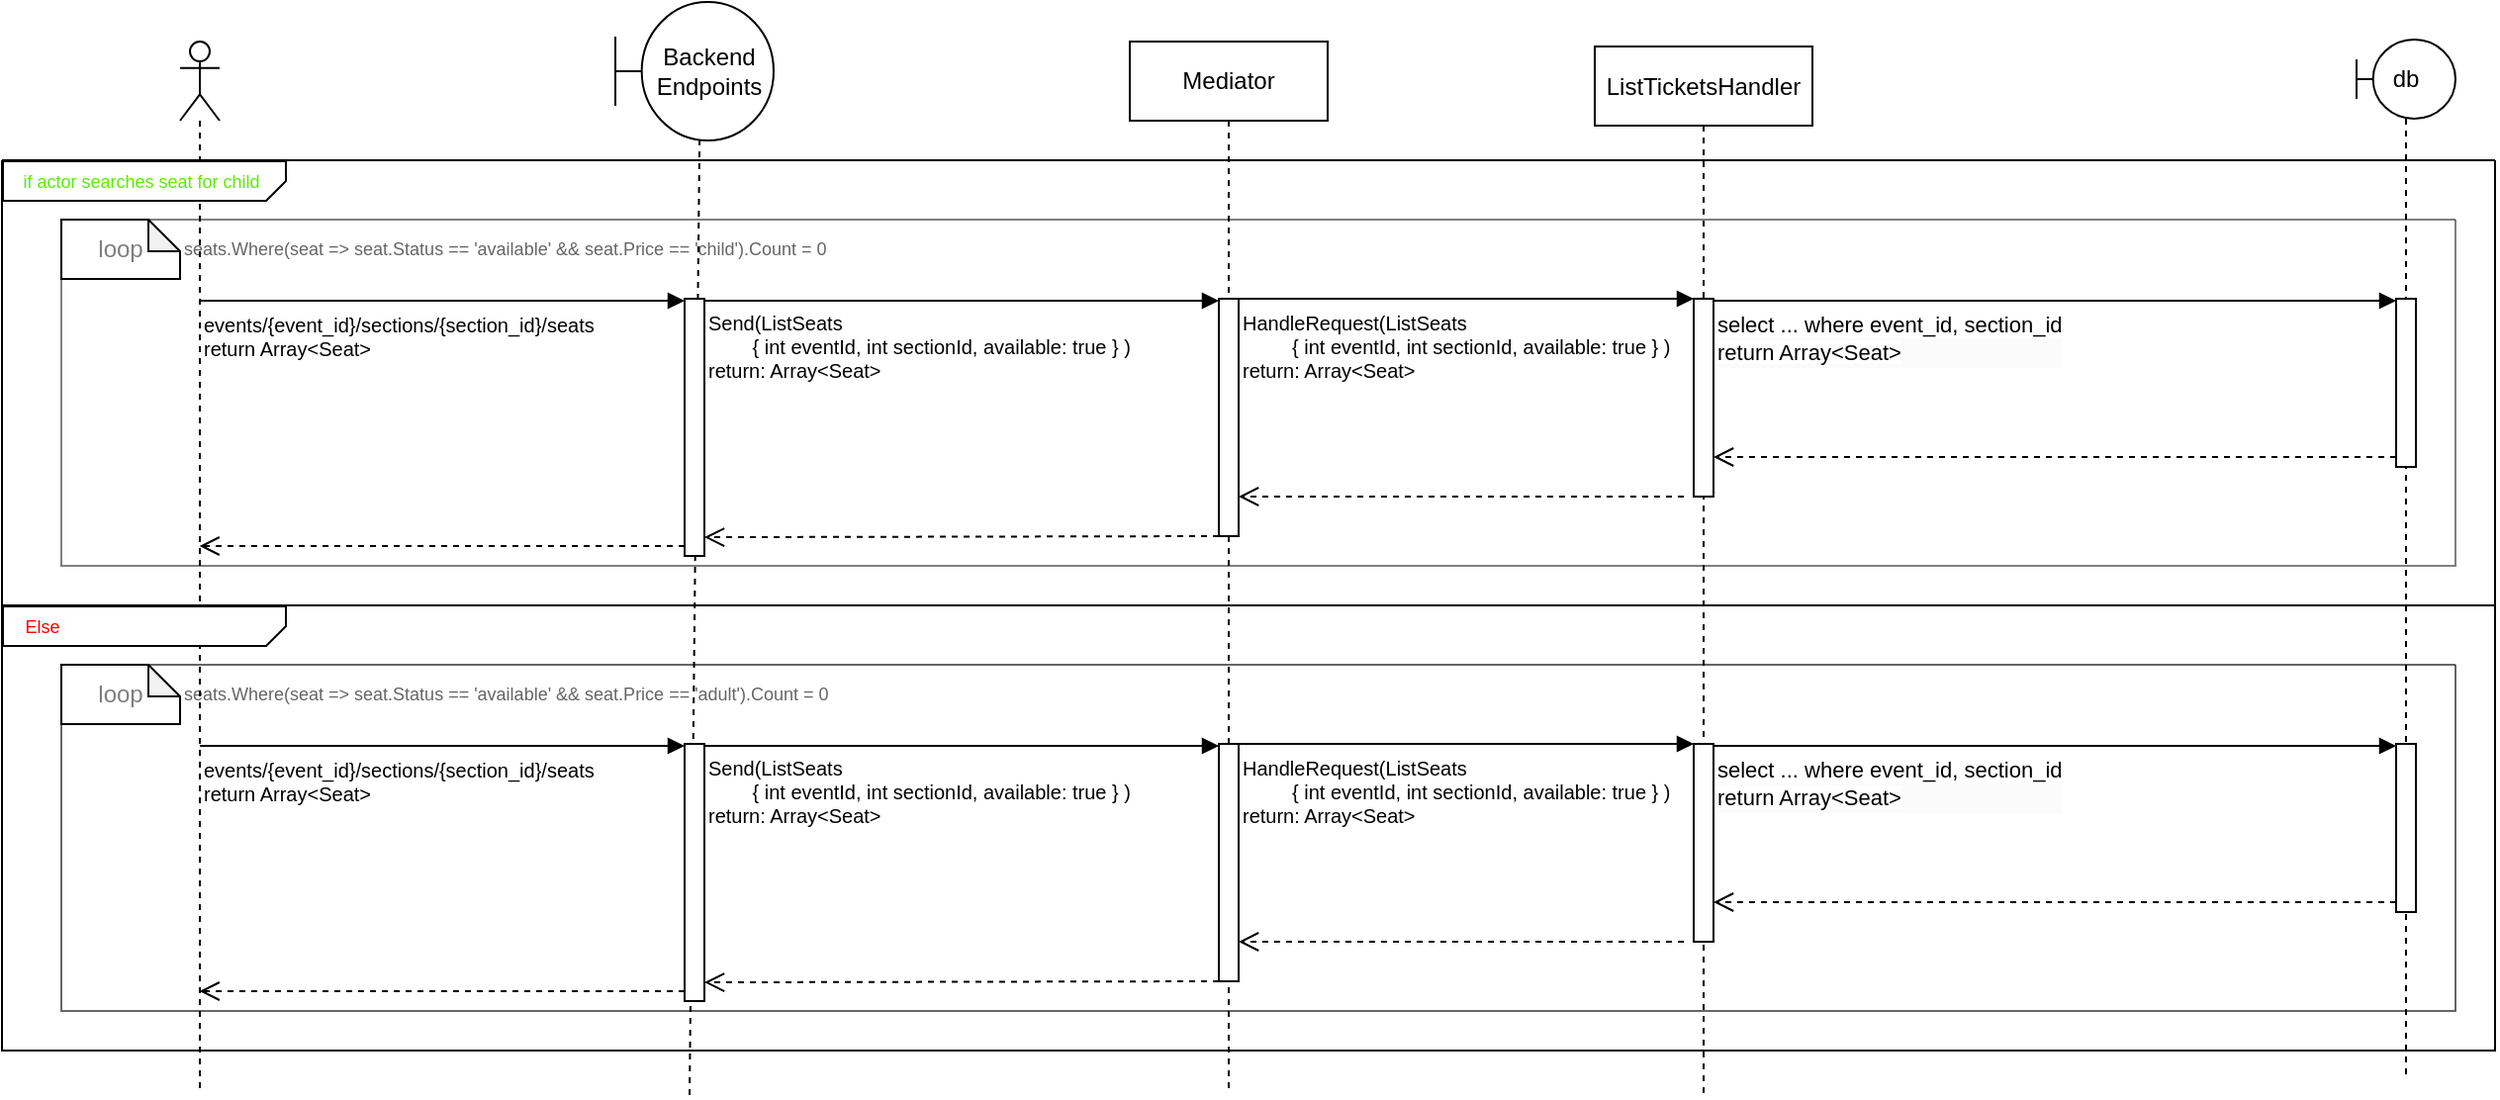 <mxfile version="24.7.14">
  <diagram name="Page-1" id="2YBvvXClWsGukQMizWep">
    <mxGraphModel dx="2350" dy="820" grid="1" gridSize="10" guides="1" tooltips="1" connect="1" arrows="1" fold="1" page="1" pageScale="1" pageWidth="850" pageHeight="1100" math="0" shadow="0">
      <root>
        <mxCell id="0" />
        <mxCell id="1" parent="0" />
        <mxCell id="23khw75I1qNBK4fEZWJX-71" value="Mediator" style="shape=umlLifeline;perimeter=lifelinePerimeter;whiteSpace=wrap;html=1;container=1;dropTarget=0;collapsible=0;recursiveResize=0;outlineConnect=0;portConstraint=eastwest;newEdgeStyle={&quot;curved&quot;:0,&quot;rounded&quot;:0};" parent="1" vertex="1">
          <mxGeometry x="-50" y="100.01" width="100" height="529.99" as="geometry" />
        </mxCell>
        <mxCell id="23khw75I1qNBK4fEZWJX-72" value="ListTicketsHandler" style="shape=umlLifeline;perimeter=lifelinePerimeter;whiteSpace=wrap;html=1;container=1;dropTarget=0;collapsible=0;recursiveResize=0;outlineConnect=0;portConstraint=eastwest;newEdgeStyle={&quot;curved&quot;:0,&quot;rounded&quot;:0};" parent="1" vertex="1">
          <mxGeometry x="185" y="102.5" width="110" height="529.99" as="geometry" />
        </mxCell>
        <mxCell id="23khw75I1qNBK4fEZWJX-6" value="Backend&lt;div&gt;Endpoints&lt;/div&gt;" style="shape=umlBoundary;whiteSpace=wrap;html=1;" parent="1" vertex="1">
          <mxGeometry x="-310" y="80" width="80" height="70" as="geometry" />
        </mxCell>
        <mxCell id="23khw75I1qNBK4fEZWJX-24" value="" style="endArrow=none;dashed=1;html=1;strokeWidth=1;rounded=0;strokeColor=default;entryX=0.532;entryY=0.992;entryDx=0;entryDy=0;entryPerimeter=0;" parent="1" edge="1" target="23khw75I1qNBK4fEZWJX-6">
          <mxGeometry width="50" height="50" relative="1" as="geometry">
            <mxPoint x="-272.5" y="632.49" as="sourcePoint" />
            <mxPoint x="-267.5" y="202.49" as="targetPoint" />
          </mxGeometry>
        </mxCell>
        <mxCell id="23khw75I1qNBK4fEZWJX-22" value="" style="html=1;points=[[0,0,0,0,5],[0,1,0,0,-5],[1,0,0,0,5],[1,1,0,0,-5]];perimeter=orthogonalPerimeter;outlineConnect=0;targetShapes=umlLifeline;portConstraint=eastwest;newEdgeStyle={&quot;curved&quot;:0,&quot;rounded&quot;:0};" parent="1" vertex="1">
          <mxGeometry x="-275" y="455" width="10" height="130" as="geometry" />
        </mxCell>
        <mxCell id="23khw75I1qNBK4fEZWJX-25" value="Send(ListSeats&lt;div&gt;&lt;span style=&quot;white-space: pre;&quot;&gt;&#x9;&lt;/span&gt;{ int eventId, int sectionId, available: true } )&lt;div style=&quot;font-size: 10px;&quot;&gt;return: Array&amp;lt;Seat&amp;gt;&lt;/div&gt;&lt;/div&gt;" style="endArrow=block;endFill=1;html=1;edgeStyle=orthogonalEdgeStyle;align=left;verticalAlign=top;rounded=0;fontSize=10;" parent="1" target="23khw75I1qNBK4fEZWJX-27" edge="1">
          <mxGeometry x="-1" relative="1" as="geometry">
            <mxPoint x="-265" y="455" as="sourcePoint" />
            <mxPoint x="-10" y="455" as="targetPoint" />
            <Array as="points">
              <mxPoint x="-265" y="456" />
            </Array>
          </mxGeometry>
        </mxCell>
        <mxCell id="23khw75I1qNBK4fEZWJX-27" value="" style="html=1;points=[[0,0,0,0,5],[0,1,0,0,-5],[1,0,0,0,5],[1,1,0,0,-5]];perimeter=orthogonalPerimeter;outlineConnect=0;targetShapes=umlLifeline;portConstraint=eastwest;newEdgeStyle={&quot;curved&quot;:0,&quot;rounded&quot;:0};" parent="1" vertex="1">
          <mxGeometry x="-5" y="455" width="10" height="120" as="geometry" />
        </mxCell>
        <mxCell id="23khw75I1qNBK4fEZWJX-28" value="" style="html=1;points=[[0,0,0,0,5],[0,1,0,0,-5],[1,0,0,0,5],[1,1,0,0,-5]];perimeter=orthogonalPerimeter;outlineConnect=0;targetShapes=umlLifeline;portConstraint=eastwest;newEdgeStyle={&quot;curved&quot;:0,&quot;rounded&quot;:0};" parent="1" vertex="1">
          <mxGeometry x="235" y="455" width="10" height="100" as="geometry" />
        </mxCell>
        <mxCell id="23khw75I1qNBK4fEZWJX-29" value="HandleRequest(ListSeats&lt;div style=&quot;font-size: 10px;&quot;&gt;&lt;span style=&quot;white-space: pre; font-size: 10px;&quot;&gt;&#x9;&lt;/span&gt;&amp;nbsp;{ int eventId, int sectionId, available: true } )&lt;div style=&quot;font-size: 10px;&quot;&gt;return: Array&amp;lt;Seat&amp;gt;&lt;/div&gt;&lt;/div&gt;" style="endArrow=block;endFill=1;html=1;edgeStyle=orthogonalEdgeStyle;align=left;verticalAlign=top;rounded=0;fontSize=10;" parent="1" target="23khw75I1qNBK4fEZWJX-28" edge="1">
          <mxGeometry x="-1" relative="1" as="geometry">
            <mxPoint x="5" y="455" as="sourcePoint" />
            <mxPoint x="230" y="456" as="targetPoint" />
            <Array as="points">
              <mxPoint x="180" y="455" />
              <mxPoint x="180" y="455" />
            </Array>
          </mxGeometry>
        </mxCell>
        <mxCell id="23khw75I1qNBK4fEZWJX-38" value="" style="shape=umlLifeline;perimeter=lifelinePerimeter;whiteSpace=wrap;html=1;container=1;dropTarget=0;collapsible=0;recursiveResize=0;outlineConnect=0;portConstraint=eastwest;newEdgeStyle={&quot;curved&quot;:0,&quot;rounded&quot;:0};participant=umlActor;" parent="1" vertex="1">
          <mxGeometry x="-530" y="100.01" width="20" height="529.99" as="geometry" />
        </mxCell>
        <mxCell id="23khw75I1qNBK4fEZWJX-60" value="db" style="shape=umlLifeline;perimeter=lifelinePerimeter;whiteSpace=wrap;html=1;container=0;dropTarget=0;collapsible=0;recursiveResize=0;outlineConnect=0;portConstraint=eastwest;newEdgeStyle={&quot;curved&quot;:0,&quot;rounded&quot;:0};participant=umlBoundary;" parent="1" vertex="1">
          <mxGeometry x="570" y="99" width="50" height="525" as="geometry" />
        </mxCell>
        <mxCell id="23khw75I1qNBK4fEZWJX-44" value="" style="html=1;points=[[0,0,0,0,5],[0,1,0,0,-5],[1,0,0,0,5],[1,1,0,0,-5]];perimeter=orthogonalPerimeter;outlineConnect=0;targetShapes=umlLifeline;portConstraint=eastwest;newEdgeStyle={&quot;curved&quot;:0,&quot;rounded&quot;:0};" parent="23khw75I1qNBK4fEZWJX-60" vertex="1">
          <mxGeometry x="20" y="356" width="10" height="85" as="geometry" />
        </mxCell>
        <mxCell id="23khw75I1qNBK4fEZWJX-69" value="" style="html=1;verticalAlign=bottom;endArrow=open;dashed=1;endSize=8;curved=0;rounded=0;exitX=0;exitY=1;exitDx=0;exitDy=-5;exitPerimeter=0;" parent="1" edge="1" target="23khw75I1qNBK4fEZWJX-28" source="23khw75I1qNBK4fEZWJX-44">
          <mxGeometry relative="1" as="geometry">
            <mxPoint x="730" y="584.8" as="sourcePoint" />
            <mxPoint x="245" y="584.8" as="targetPoint" />
          </mxGeometry>
        </mxCell>
        <mxCell id="Z36fV5GY94czJx9EPfyB-1" value="&lt;span style=&quot;font-size: 11px;&quot;&gt;select ... where event_id, section_id&lt;/span&gt;&lt;div style=&quot;font-size: 12px; background-color: rgb(251, 251, 251);&quot;&gt;&lt;span style=&quot;font-size: 11px; background-color: rgb(255, 255, 255);&quot;&gt;return Array&amp;lt;Seat&amp;gt;&lt;/span&gt;&lt;/div&gt;" style="endArrow=block;endFill=1;html=1;edgeStyle=orthogonalEdgeStyle;align=left;verticalAlign=top;rounded=0;fontSize=10;" edge="1" parent="1" target="23khw75I1qNBK4fEZWJX-44">
          <mxGeometry x="-1" relative="1" as="geometry">
            <mxPoint x="245" y="455" as="sourcePoint" />
            <mxPoint x="730" y="456" as="targetPoint" />
            <Array as="points">
              <mxPoint x="245" y="456" />
            </Array>
          </mxGeometry>
        </mxCell>
        <mxCell id="23khw75I1qNBK4fEZWJX-31" value="" style="html=1;verticalAlign=bottom;endArrow=open;dashed=1;endSize=8;curved=0;rounded=0;" parent="1" edge="1" source="23khw75I1qNBK4fEZWJX-27">
          <mxGeometry relative="1" as="geometry">
            <mxPoint x="-12.176" y="575" as="sourcePoint" />
            <mxPoint x="-264.996" y="575.54" as="targetPoint" />
          </mxGeometry>
        </mxCell>
        <mxCell id="Z36fV5GY94czJx9EPfyB-3" value="&lt;div&gt;events/{event_id}/sections/{section_id}/seats&lt;/div&gt;&lt;div&gt;return Array&amp;lt;Seat&amp;gt;&lt;/div&gt;" style="endArrow=block;endFill=1;html=1;edgeStyle=orthogonalEdgeStyle;align=left;verticalAlign=top;rounded=0;fontSize=10;" edge="1" parent="1" source="23khw75I1qNBK4fEZWJX-38" target="23khw75I1qNBK4fEZWJX-22">
          <mxGeometry x="-1" relative="1" as="geometry">
            <mxPoint x="-540" y="456" as="sourcePoint" />
            <mxPoint x="-325" y="454.73" as="targetPoint" />
            <Array as="points">
              <mxPoint x="-400" y="456" />
              <mxPoint x="-400" y="456" />
            </Array>
          </mxGeometry>
        </mxCell>
        <mxCell id="Z36fV5GY94czJx9EPfyB-6" value="" style="swimlane;startSize=0;opacity=60;" vertex="1" parent="1">
          <mxGeometry x="-590" y="415" width="1210" height="175" as="geometry" />
        </mxCell>
        <mxCell id="Z36fV5GY94czJx9EPfyB-7" value="loop" style="shape=note;whiteSpace=wrap;html=1;backgroundOutline=1;darkOpacity=0.05;size=16;textOpacity=50;" vertex="1" parent="Z36fV5GY94czJx9EPfyB-6">
          <mxGeometry width="60" height="30" as="geometry" />
        </mxCell>
        <mxCell id="Z36fV5GY94czJx9EPfyB-8" value="seats.Where(seat =&amp;gt; seat.Status == &#39;available&#39; &amp;amp;&amp;amp; seat.Price == &#39;adult&#39;).Count = 0&amp;nbsp;" style="text;html=1;align=left;verticalAlign=middle;resizable=0;points=[];autosize=1;strokeColor=none;fillColor=none;textOpacity=60;fontSize=9;" vertex="1" parent="Z36fV5GY94czJx9EPfyB-6">
          <mxGeometry x="60" y="5" width="350" height="20" as="geometry" />
        </mxCell>
        <mxCell id="23khw75I1qNBK4fEZWJX-32" value="" style="html=1;verticalAlign=bottom;endArrow=open;dashed=1;endSize=8;curved=0;rounded=0;" parent="Z36fV5GY94czJx9EPfyB-6" edge="1">
          <mxGeometry relative="1" as="geometry">
            <mxPoint x="315" y="165" as="sourcePoint" />
            <mxPoint x="69.81" y="165" as="targetPoint" />
            <Array as="points" />
          </mxGeometry>
        </mxCell>
        <mxCell id="23khw75I1qNBK4fEZWJX-30" value="" style="html=1;verticalAlign=bottom;endArrow=open;dashed=1;endSize=8;curved=0;rounded=0;" parent="1" target="23khw75I1qNBK4fEZWJX-27" edge="1">
          <mxGeometry relative="1" as="geometry">
            <mxPoint x="230" y="555" as="sourcePoint" />
            <mxPoint x="16.838" y="555" as="targetPoint" />
          </mxGeometry>
        </mxCell>
        <mxCell id="Z36fV5GY94czJx9EPfyB-10" value="" style="html=1;points=[[0,0,0,0,5],[0,1,0,0,-5],[1,0,0,0,5],[1,1,0,0,-5]];perimeter=orthogonalPerimeter;outlineConnect=0;targetShapes=umlLifeline;portConstraint=eastwest;newEdgeStyle={&quot;curved&quot;:0,&quot;rounded&quot;:0};" vertex="1" parent="1">
          <mxGeometry x="-275" y="230" width="10" height="130" as="geometry" />
        </mxCell>
        <mxCell id="Z36fV5GY94czJx9EPfyB-11" value="Send(ListSeats&lt;div&gt;&lt;span style=&quot;white-space: pre;&quot;&gt;&#x9;&lt;/span&gt;{ int eventId, int sectionId, available: true } )&lt;div style=&quot;font-size: 10px;&quot;&gt;return: Array&amp;lt;Seat&amp;gt;&lt;/div&gt;&lt;/div&gt;" style="endArrow=block;endFill=1;html=1;edgeStyle=orthogonalEdgeStyle;align=left;verticalAlign=top;rounded=0;fontSize=10;" edge="1" parent="1" target="Z36fV5GY94czJx9EPfyB-12">
          <mxGeometry x="-1" relative="1" as="geometry">
            <mxPoint x="-265" y="230" as="sourcePoint" />
            <mxPoint x="-10" y="230" as="targetPoint" />
            <Array as="points">
              <mxPoint x="-265" y="231" />
            </Array>
          </mxGeometry>
        </mxCell>
        <mxCell id="Z36fV5GY94czJx9EPfyB-12" value="" style="html=1;points=[[0,0,0,0,5],[0,1,0,0,-5],[1,0,0,0,5],[1,1,0,0,-5]];perimeter=orthogonalPerimeter;outlineConnect=0;targetShapes=umlLifeline;portConstraint=eastwest;newEdgeStyle={&quot;curved&quot;:0,&quot;rounded&quot;:0};" vertex="1" parent="1">
          <mxGeometry x="-5" y="230" width="10" height="120" as="geometry" />
        </mxCell>
        <mxCell id="Z36fV5GY94czJx9EPfyB-13" value="" style="html=1;points=[[0,0,0,0,5],[0,1,0,0,-5],[1,0,0,0,5],[1,1,0,0,-5]];perimeter=orthogonalPerimeter;outlineConnect=0;targetShapes=umlLifeline;portConstraint=eastwest;newEdgeStyle={&quot;curved&quot;:0,&quot;rounded&quot;:0};" vertex="1" parent="1">
          <mxGeometry x="235" y="230" width="10" height="100" as="geometry" />
        </mxCell>
        <mxCell id="Z36fV5GY94czJx9EPfyB-14" value="HandleRequest(ListSeats&lt;div style=&quot;font-size: 10px;&quot;&gt;&lt;span style=&quot;white-space: pre; font-size: 10px;&quot;&gt;&#x9;&lt;/span&gt;&amp;nbsp;{ int eventId, int sectionId, available: true } )&lt;div style=&quot;font-size: 10px;&quot;&gt;return: Array&amp;lt;Seat&amp;gt;&lt;/div&gt;&lt;/div&gt;" style="endArrow=block;endFill=1;html=1;edgeStyle=orthogonalEdgeStyle;align=left;verticalAlign=top;rounded=0;fontSize=10;" edge="1" parent="1" target="Z36fV5GY94czJx9EPfyB-13">
          <mxGeometry x="-1" relative="1" as="geometry">
            <mxPoint x="5" y="230" as="sourcePoint" />
            <mxPoint x="230" y="231" as="targetPoint" />
            <Array as="points">
              <mxPoint x="180" y="230" />
              <mxPoint x="180" y="230" />
            </Array>
          </mxGeometry>
        </mxCell>
        <mxCell id="Z36fV5GY94czJx9EPfyB-15" value="" style="html=1;verticalAlign=bottom;endArrow=open;dashed=1;endSize=8;curved=0;rounded=0;exitX=0;exitY=1;exitDx=0;exitDy=-5;exitPerimeter=0;" edge="1" parent="1" source="Z36fV5GY94czJx9EPfyB-23" target="Z36fV5GY94czJx9EPfyB-13">
          <mxGeometry relative="1" as="geometry">
            <mxPoint x="730" y="359.8" as="sourcePoint" />
            <mxPoint x="245" y="359.8" as="targetPoint" />
          </mxGeometry>
        </mxCell>
        <mxCell id="Z36fV5GY94czJx9EPfyB-16" value="&lt;span style=&quot;font-size: 11px;&quot;&gt;select ...&amp;nbsp;&lt;/span&gt;&lt;span style=&quot;font-size: 11px;&quot;&gt;where event_id, section_id&lt;/span&gt;&lt;div&gt;&lt;div style=&quot;font-size: 12px; background-color: rgb(251, 251, 251);&quot;&gt;&lt;span style=&quot;font-size: 11px; background-color: rgb(255, 255, 255);&quot;&gt;return Array&amp;lt;Seat&amp;gt;&lt;/span&gt;&lt;/div&gt;&lt;/div&gt;" style="endArrow=block;endFill=1;html=1;edgeStyle=orthogonalEdgeStyle;align=left;verticalAlign=top;rounded=0;fontSize=10;" edge="1" parent="1" target="Z36fV5GY94czJx9EPfyB-23">
          <mxGeometry x="-1" relative="1" as="geometry">
            <mxPoint x="245" y="230" as="sourcePoint" />
            <mxPoint x="730" y="231" as="targetPoint" />
            <Array as="points">
              <mxPoint x="245" y="231" />
            </Array>
          </mxGeometry>
        </mxCell>
        <mxCell id="Z36fV5GY94czJx9EPfyB-17" value="" style="html=1;verticalAlign=bottom;endArrow=open;dashed=1;endSize=8;curved=0;rounded=0;" edge="1" parent="1" source="Z36fV5GY94czJx9EPfyB-12">
          <mxGeometry relative="1" as="geometry">
            <mxPoint x="-12.176" y="350" as="sourcePoint" />
            <mxPoint x="-264.996" y="350.54" as="targetPoint" />
          </mxGeometry>
        </mxCell>
        <mxCell id="Z36fV5GY94czJx9EPfyB-18" value="&lt;div&gt;events/{event_id}/sections/{section_id}/seats&lt;/div&gt;&lt;div&gt;return Array&amp;lt;Seat&amp;gt;&lt;/div&gt;" style="endArrow=block;endFill=1;html=1;edgeStyle=orthogonalEdgeStyle;align=left;verticalAlign=top;rounded=0;fontSize=10;" edge="1" parent="1" target="Z36fV5GY94czJx9EPfyB-10">
          <mxGeometry x="-1" relative="1" as="geometry">
            <mxPoint x="-520" y="231" as="sourcePoint" />
            <mxPoint x="-325" y="229.73" as="targetPoint" />
            <Array as="points">
              <mxPoint x="-400" y="231" />
              <mxPoint x="-400" y="231" />
            </Array>
          </mxGeometry>
        </mxCell>
        <mxCell id="Z36fV5GY94czJx9EPfyB-19" value="" style="swimlane;startSize=0;opacity=50;" vertex="1" parent="1">
          <mxGeometry x="-590" y="190" width="1210" height="175" as="geometry" />
        </mxCell>
        <mxCell id="Z36fV5GY94czJx9EPfyB-20" value="loop" style="shape=note;whiteSpace=wrap;html=1;backgroundOutline=1;darkOpacity=0.05;size=16;textOpacity=50;" vertex="1" parent="Z36fV5GY94czJx9EPfyB-19">
          <mxGeometry width="60" height="30" as="geometry" />
        </mxCell>
        <mxCell id="Z36fV5GY94czJx9EPfyB-21" value="seats.Where(seat =&amp;gt; seat.Status == &#39;available&#39; &amp;amp;&amp;amp; seat.Price == &#39;child&#39;).Count = 0&amp;nbsp;" style="text;html=1;align=left;verticalAlign=middle;resizable=0;points=[];autosize=1;strokeColor=none;fillColor=none;textOpacity=60;fontSize=9;" vertex="1" parent="Z36fV5GY94czJx9EPfyB-19">
          <mxGeometry x="60" y="5" width="350" height="20" as="geometry" />
        </mxCell>
        <mxCell id="Z36fV5GY94czJx9EPfyB-22" value="" style="html=1;verticalAlign=bottom;endArrow=open;dashed=1;endSize=8;curved=0;rounded=0;" edge="1" parent="Z36fV5GY94czJx9EPfyB-19">
          <mxGeometry relative="1" as="geometry">
            <mxPoint x="315" y="165" as="sourcePoint" />
            <mxPoint x="69.81" y="165" as="targetPoint" />
            <Array as="points" />
          </mxGeometry>
        </mxCell>
        <mxCell id="Z36fV5GY94czJx9EPfyB-24" value="" style="html=1;verticalAlign=bottom;endArrow=open;dashed=1;endSize=8;curved=0;rounded=0;" edge="1" parent="1" target="Z36fV5GY94czJx9EPfyB-12">
          <mxGeometry relative="1" as="geometry">
            <mxPoint x="230" y="330" as="sourcePoint" />
            <mxPoint x="16.838" y="330" as="targetPoint" />
          </mxGeometry>
        </mxCell>
        <mxCell id="Z36fV5GY94czJx9EPfyB-25" value="" style="swimlane;startSize=0;" vertex="1" parent="1">
          <mxGeometry x="-620" y="160" width="1260" height="450" as="geometry" />
        </mxCell>
        <mxCell id="Z36fV5GY94czJx9EPfyB-29" value="" style="shape=card;whiteSpace=wrap;html=1;rotation=-90;rounded=0;shadow=0;portConstraintRotation=0;flipH=0;flipV=1;size=10;" vertex="1" parent="Z36fV5GY94czJx9EPfyB-25">
          <mxGeometry x="62" y="164" width="20" height="143" as="geometry" />
        </mxCell>
        <mxCell id="Z36fV5GY94czJx9EPfyB-30" value="Else" style="text;html=1;align=center;verticalAlign=middle;resizable=0;points=[];autosize=1;strokeColor=none;fillColor=none;fontSize=9;fontColor=#ff0000;" vertex="1" parent="Z36fV5GY94czJx9EPfyB-25">
          <mxGeometry y="225.5" width="40" height="20" as="geometry" />
        </mxCell>
        <mxCell id="Z36fV5GY94czJx9EPfyB-23" value="" style="html=1;points=[[0,0,0,0,5],[0,1,0,0,-5],[1,0,0,0,5],[1,1,0,0,-5]];perimeter=orthogonalPerimeter;outlineConnect=0;targetShapes=umlLifeline;portConstraint=eastwest;newEdgeStyle={&quot;curved&quot;:0,&quot;rounded&quot;:0};" vertex="1" parent="Z36fV5GY94czJx9EPfyB-25">
          <mxGeometry x="1210" y="70" width="10" height="85" as="geometry" />
        </mxCell>
        <mxCell id="Z36fV5GY94czJx9EPfyB-26" value="" style="endArrow=none;html=1;rounded=0;exitX=0;exitY=0.5;exitDx=0;exitDy=0;entryX=1;entryY=0.5;entryDx=0;entryDy=0;" edge="1" parent="1" source="Z36fV5GY94czJx9EPfyB-25" target="Z36fV5GY94czJx9EPfyB-25">
          <mxGeometry width="50" height="50" relative="1" as="geometry">
            <mxPoint x="-290" y="420" as="sourcePoint" />
            <mxPoint x="-240" y="370" as="targetPoint" />
          </mxGeometry>
        </mxCell>
        <mxCell id="Z36fV5GY94czJx9EPfyB-27" value="" style="shape=card;whiteSpace=wrap;html=1;rotation=-90;rounded=0;shadow=0;portConstraintRotation=0;flipH=0;flipV=1;size=10;" vertex="1" parent="1">
          <mxGeometry x="-558" y="99" width="20" height="143" as="geometry" />
        </mxCell>
        <mxCell id="Z36fV5GY94czJx9EPfyB-28" value="if actor searches seat for child" style="text;html=1;align=center;verticalAlign=middle;resizable=0;points=[];autosize=1;strokeColor=none;fillColor=none;fontSize=9;fontColor=#58ec09;" vertex="1" parent="1">
          <mxGeometry x="-620" y="160.5" width="140" height="20" as="geometry" />
        </mxCell>
      </root>
    </mxGraphModel>
  </diagram>
</mxfile>
